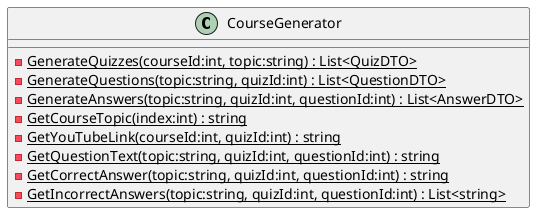 @startuml
class CourseGenerator {
    - {static} GenerateQuizzes(courseId:int, topic:string) : List<QuizDTO>
    - {static} GenerateQuestions(topic:string, quizId:int) : List<QuestionDTO>
    - {static} GenerateAnswers(topic:string, quizId:int, questionId:int) : List<AnswerDTO>
    - {static} GetCourseTopic(index:int) : string
    - {static} GetYouTubeLink(courseId:int, quizId:int) : string
    - {static} GetQuestionText(topic:string, quizId:int, questionId:int) : string
    - {static} GetCorrectAnswer(topic:string, quizId:int, questionId:int) : string
    - {static} GetIncorrectAnswers(topic:string, quizId:int, questionId:int) : List<string>
}
@enduml
